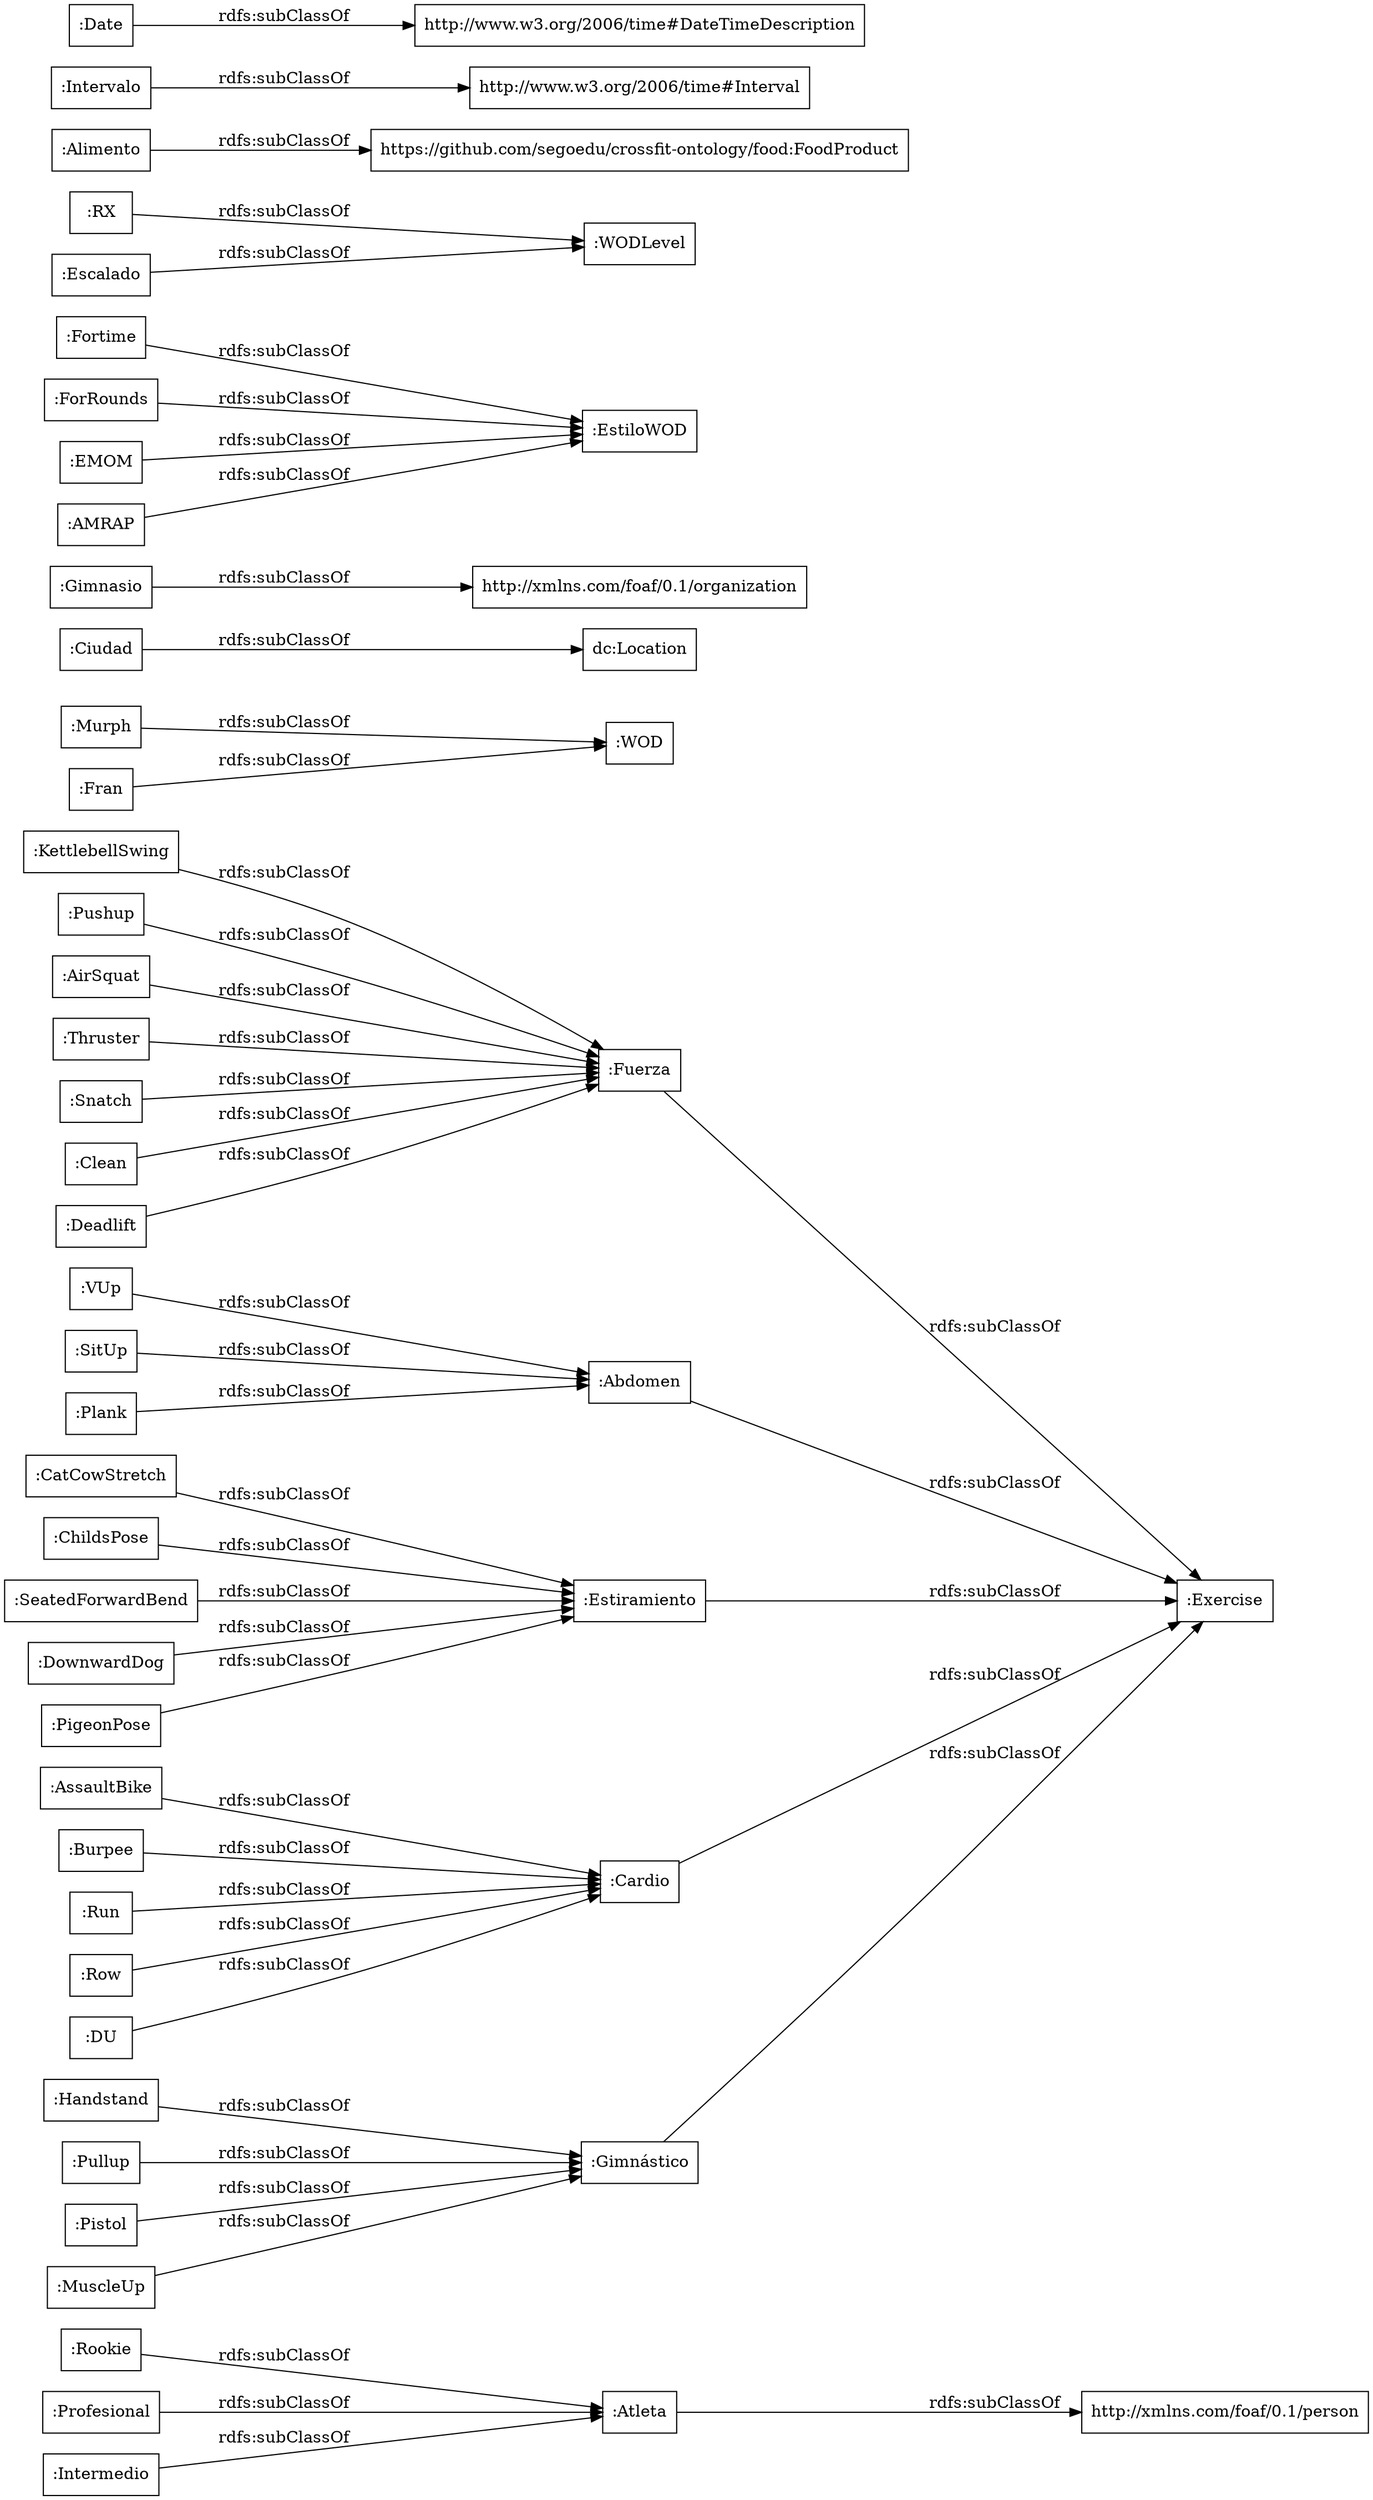 digraph ar2dtool_diagram { 
rankdir=LR;
size="1000"
node [shape = rectangle, color="black"]; ":Atleta" ":Handstand" ":Murph" ":Thruster" ":MuscleUp" ":Fuerza" "dc:Location" ":Gimnasio" ":Fortime" ":Snatch" ":Clean" ":ForRounds" ":Deadlift" ":Fran" ":EMOM" ":VUp" "http://xmlns.com/foaf/0.1/organization" ":PigeonPose" ":RX" ":CatCowStretch" ":KettlebellSwing" ":Pushup" ":Abdomen" ":SitUp" ":AMRAP" ":ChildsPose" ":Pullup" ":Ciudad" ":Rookie" ":Estiramiento" ":Cardio" ":DU" "http://xmlns.com/foaf/0.1/person" ":Alimento" ":EstiloWOD" ":Intervalo" ":Escalado" ":SeatedForwardBend" "http://www.w3.org/2006/time#DateTimeDescription" ":AssaultBike" ":Plank" ":Burpee" ":AirSquat" ":Profesional" ":Gimnástico" "http://www.w3.org/2006/time#Interval" ":Run" ":WODLevel" ":Intermedio" ":Date" "https://github.com/segoedu/crossfit-ontology/food:FoodProduct" ":WOD" ":Row" ":Exercise" ":Pistol" ":DownwardDog" ; /*classes style*/
	":Murph" -> ":WOD" [ label = "rdfs:subClassOf" ];
	":Ciudad" -> "dc:Location" [ label = "rdfs:subClassOf" ];
	":PigeonPose" -> ":Estiramiento" [ label = "rdfs:subClassOf" ];
	":DownwardDog" -> ":Estiramiento" [ label = "rdfs:subClassOf" ];
	":MuscleUp" -> ":Gimnástico" [ label = "rdfs:subClassOf" ];
	":SitUp" -> ":Abdomen" [ label = "rdfs:subClassOf" ];
	":Row" -> ":Cardio" [ label = "rdfs:subClassOf" ];
	":AssaultBike" -> ":Cardio" [ label = "rdfs:subClassOf" ];
	":Intervalo" -> "http://www.w3.org/2006/time#Interval" [ label = "rdfs:subClassOf" ];
	":Fran" -> ":WOD" [ label = "rdfs:subClassOf" ];
	":Deadlift" -> ":Fuerza" [ label = "rdfs:subClassOf" ];
	":Clean" -> ":Fuerza" [ label = "rdfs:subClassOf" ];
	":Fortime" -> ":EstiloWOD" [ label = "rdfs:subClassOf" ];
	":Handstand" -> ":Gimnástico" [ label = "rdfs:subClassOf" ];
	":Thruster" -> ":Fuerza" [ label = "rdfs:subClassOf" ];
	":Estiramiento" -> ":Exercise" [ label = "rdfs:subClassOf" ];
	":Pullup" -> ":Gimnástico" [ label = "rdfs:subClassOf" ];
	":Gimnástico" -> ":Exercise" [ label = "rdfs:subClassOf" ];
	":DU" -> ":Cardio" [ label = "rdfs:subClassOf" ];
	":EMOM" -> ":EstiloWOD" [ label = "rdfs:subClassOf" ];
	":AirSquat" -> ":Fuerza" [ label = "rdfs:subClassOf" ];
	":Gimnasio" -> "http://xmlns.com/foaf/0.1/organization" [ label = "rdfs:subClassOf" ];
	":Fuerza" -> ":Exercise" [ label = "rdfs:subClassOf" ];
	":RX" -> ":WODLevel" [ label = "rdfs:subClassOf" ];
	":CatCowStretch" -> ":Estiramiento" [ label = "rdfs:subClassOf" ];
	":Atleta" -> "http://xmlns.com/foaf/0.1/person" [ label = "rdfs:subClassOf" ];
	":AMRAP" -> ":EstiloWOD" [ label = "rdfs:subClassOf" ];
	":Alimento" -> "https://github.com/segoedu/crossfit-ontology/food:FoodProduct" [ label = "rdfs:subClassOf" ];
	":Abdomen" -> ":Exercise" [ label = "rdfs:subClassOf" ];
	":Profesional" -> ":Atleta" [ label = "rdfs:subClassOf" ];
	":Cardio" -> ":Exercise" [ label = "rdfs:subClassOf" ];
	":Burpee" -> ":Cardio" [ label = "rdfs:subClassOf" ];
	":Rookie" -> ":Atleta" [ label = "rdfs:subClassOf" ];
	":Escalado" -> ":WODLevel" [ label = "rdfs:subClassOf" ];
	":ForRounds" -> ":EstiloWOD" [ label = "rdfs:subClassOf" ];
	":ChildsPose" -> ":Estiramiento" [ label = "rdfs:subClassOf" ];
	":Pushup" -> ":Fuerza" [ label = "rdfs:subClassOf" ];
	":SeatedForwardBend" -> ":Estiramiento" [ label = "rdfs:subClassOf" ];
	":Pistol" -> ":Gimnástico" [ label = "rdfs:subClassOf" ];
	":KettlebellSwing" -> ":Fuerza" [ label = "rdfs:subClassOf" ];
	":Date" -> "http://www.w3.org/2006/time#DateTimeDescription" [ label = "rdfs:subClassOf" ];
	":VUp" -> ":Abdomen" [ label = "rdfs:subClassOf" ];
	":Run" -> ":Cardio" [ label = "rdfs:subClassOf" ];
	":Snatch" -> ":Fuerza" [ label = "rdfs:subClassOf" ];
	":Intermedio" -> ":Atleta" [ label = "rdfs:subClassOf" ];
	":Plank" -> ":Abdomen" [ label = "rdfs:subClassOf" ];

}
